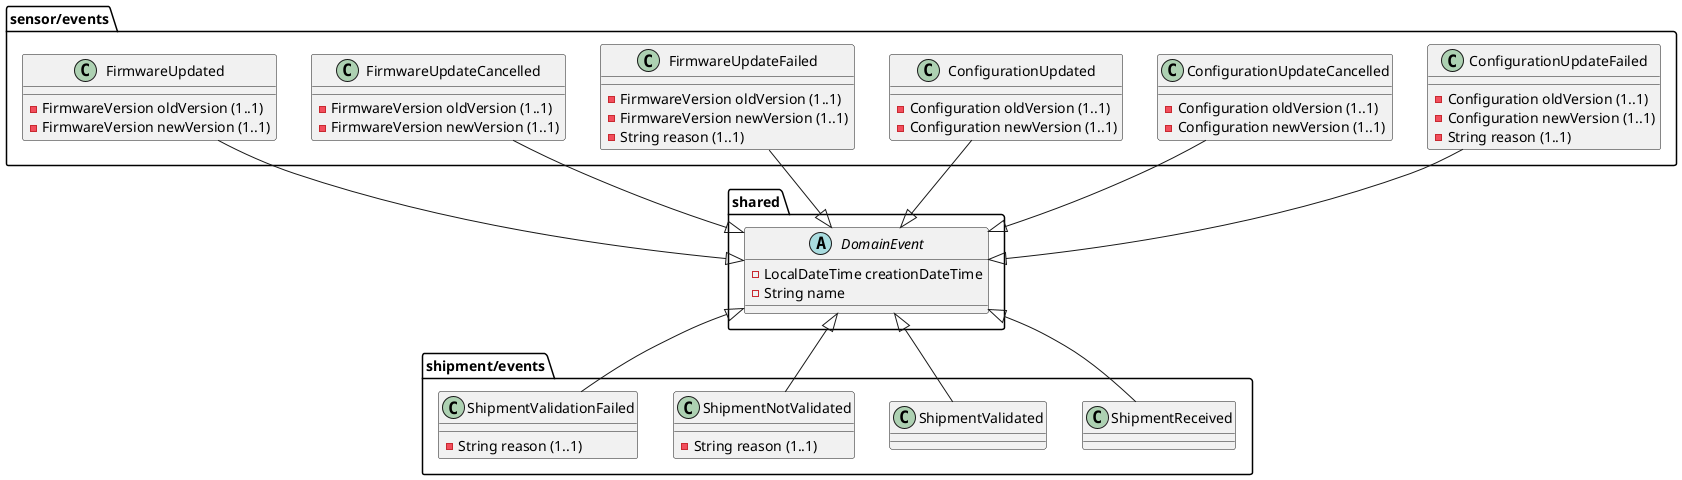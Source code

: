 @startuml

package shared {
  abstract class DomainEvent {
    -LocalDateTime creationDateTime
    -String name
  }
}

package shipment/events {
  class ShipmentReceived {
  }

  class ShipmentValidated {
  }

  class ShipmentNotValidated {
    -String reason (1..1)
  }

  class ShipmentValidationFailed {
    -String reason (1..1)
  }

  DomainEvent <|-down- ShipmentReceived
  DomainEvent <|-down- ShipmentValidated
  DomainEvent <|-down- ShipmentNotValidated
  DomainEvent <|-down- ShipmentValidationFailed
}

package sensor/events {
  class FirmwareUpdated {
    -FirmwareVersion oldVersion (1..1)
    -FirmwareVersion newVersion (1..1)
  }

  class FirmwareUpdateCancelled {
    -FirmwareVersion oldVersion (1..1)
    -FirmwareVersion newVersion (1..1)
  }

  class FirmwareUpdateFailed {
    -FirmwareVersion oldVersion (1..1)
    -FirmwareVersion newVersion (1..1)
    -String reason (1..1)
  }

  class ConfigurationUpdated {
    -Configuration oldVersion (1..1)
    -Configuration newVersion (1..1)
  }

  class ConfigurationUpdateCancelled {
    -Configuration oldVersion (1..1)
    -Configuration newVersion (1..1)
  }

  class ConfigurationUpdateFailed {
    -Configuration oldVersion (1..1)
    -Configuration newVersion (1..1)
    -String reason (1..1)
  }

  DomainEvent <|-up- FirmwareUpdated
  DomainEvent <|-up- FirmwareUpdateCancelled
  DomainEvent <|-up- FirmwareUpdateFailed
  DomainEvent <|-up- ConfigurationUpdated
  DomainEvent <|-up- ConfigurationUpdateCancelled
  DomainEvent <|-up- ConfigurationUpdateFailed
}

@enduml